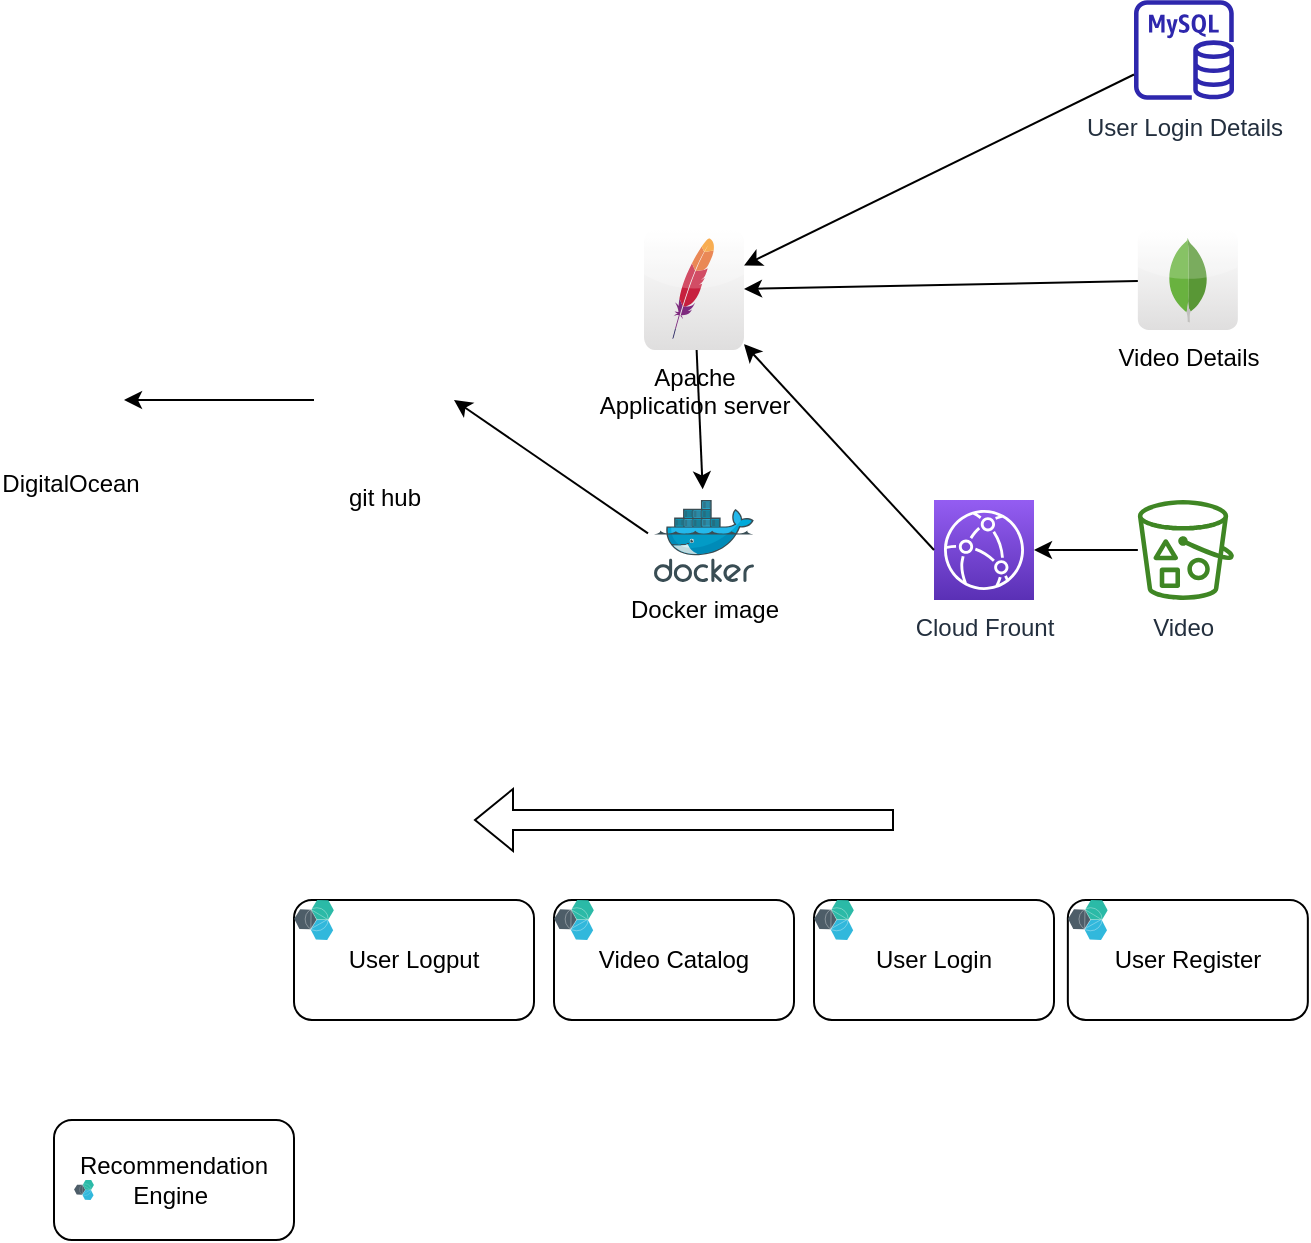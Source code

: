 <mxfile version="20.8.4" type="github">
  <diagram id="x23jb5G1XixdcUlhgKRt" name="Page-1">
    <mxGraphModel dx="1221" dy="668" grid="1" gridSize="10" guides="1" tooltips="1" connect="1" arrows="1" fold="1" page="1" pageScale="1" pageWidth="850" pageHeight="1100" math="0" shadow="0">
      <root>
        <mxCell id="0" />
        <mxCell id="1" parent="0" />
        <mxCell id="mV4v1Z0qtpCsgCYYpxog-8" value="" style="edgeStyle=orthogonalEdgeStyle;rounded=0;orthogonalLoop=1;jettySize=auto;html=1;" parent="1" source="mV4v1Z0qtpCsgCYYpxog-1" target="mV4v1Z0qtpCsgCYYpxog-2" edge="1">
          <mxGeometry relative="1" as="geometry" />
        </mxCell>
        <mxCell id="mV4v1Z0qtpCsgCYYpxog-1" value="Video&amp;nbsp;" style="sketch=0;outlineConnect=0;fontColor=#232F3E;gradientColor=none;fillColor=#3F8624;strokeColor=none;dashed=0;verticalLabelPosition=bottom;verticalAlign=top;align=center;html=1;fontSize=12;fontStyle=0;aspect=fixed;pointerEvents=1;shape=mxgraph.aws4.bucket_with_objects;" parent="1" vertex="1">
          <mxGeometry x="621.92" y="370" width="48.08" height="50" as="geometry" />
        </mxCell>
        <mxCell id="mV4v1Z0qtpCsgCYYpxog-2" value="Cloud Frount" style="sketch=0;points=[[0,0,0],[0.25,0,0],[0.5,0,0],[0.75,0,0],[1,0,0],[0,1,0],[0.25,1,0],[0.5,1,0],[0.75,1,0],[1,1,0],[0,0.25,0],[0,0.5,0],[0,0.75,0],[1,0.25,0],[1,0.5,0],[1,0.75,0]];outlineConnect=0;fontColor=#232F3E;gradientColor=#945DF2;gradientDirection=north;fillColor=#5A30B5;strokeColor=#ffffff;dashed=0;verticalLabelPosition=bottom;verticalAlign=top;align=center;html=1;fontSize=12;fontStyle=0;aspect=fixed;shape=mxgraph.aws4.resourceIcon;resIcon=mxgraph.aws4.cloudfront;" parent="1" vertex="1">
          <mxGeometry x="520" y="370" width="50" height="50" as="geometry" />
        </mxCell>
        <mxCell id="mV4v1Z0qtpCsgCYYpxog-3" value="User Login Details" style="sketch=0;outlineConnect=0;fontColor=#232F3E;gradientColor=none;fillColor=#2E27AD;strokeColor=none;dashed=0;verticalLabelPosition=bottom;verticalAlign=top;align=center;html=1;fontSize=12;fontStyle=0;aspect=fixed;pointerEvents=1;shape=mxgraph.aws4.rds_mysql_instance;" parent="1" vertex="1">
          <mxGeometry x="620" y="120" width="50" height="50" as="geometry" />
        </mxCell>
        <mxCell id="mV4v1Z0qtpCsgCYYpxog-4" value="Video Details" style="dashed=0;outlineConnect=0;html=1;align=center;labelPosition=center;verticalLabelPosition=bottom;verticalAlign=top;shape=mxgraph.webicons.mongodb;gradientColor=#DFDEDE" parent="1" vertex="1">
          <mxGeometry x="621.92" y="235" width="50" height="50" as="geometry" />
        </mxCell>
        <mxCell id="mV4v1Z0qtpCsgCYYpxog-5" value="Apache &lt;br&gt;Application server" style="dashed=0;outlineConnect=0;html=1;align=center;labelPosition=center;verticalLabelPosition=bottom;verticalAlign=top;shape=mxgraph.webicons.apache;gradientColor=#DFDEDE" parent="1" vertex="1">
          <mxGeometry x="375" y="235" width="50" height="60" as="geometry" />
        </mxCell>
        <mxCell id="mV4v1Z0qtpCsgCYYpxog-6" style="edgeStyle=orthogonalEdgeStyle;rounded=0;orthogonalLoop=1;jettySize=auto;html=1;exitX=0.5;exitY=1;exitDx=0;exitDy=0;exitPerimeter=0;" parent="1" source="mV4v1Z0qtpCsgCYYpxog-2" target="mV4v1Z0qtpCsgCYYpxog-2" edge="1">
          <mxGeometry relative="1" as="geometry" />
        </mxCell>
        <mxCell id="mV4v1Z0qtpCsgCYYpxog-10" value="" style="endArrow=classic;html=1;rounded=0;" parent="1" source="mV4v1Z0qtpCsgCYYpxog-4" target="mV4v1Z0qtpCsgCYYpxog-5" edge="1">
          <mxGeometry width="50" height="50" relative="1" as="geometry">
            <mxPoint x="400" y="370" as="sourcePoint" />
            <mxPoint x="450" y="320" as="targetPoint" />
          </mxGeometry>
        </mxCell>
        <mxCell id="mV4v1Z0qtpCsgCYYpxog-11" value="" style="endArrow=classic;html=1;rounded=0;" parent="1" source="mV4v1Z0qtpCsgCYYpxog-3" target="mV4v1Z0qtpCsgCYYpxog-5" edge="1">
          <mxGeometry width="50" height="50" relative="1" as="geometry">
            <mxPoint x="400" y="370" as="sourcePoint" />
            <mxPoint x="450" y="320" as="targetPoint" />
          </mxGeometry>
        </mxCell>
        <mxCell id="mV4v1Z0qtpCsgCYYpxog-12" value="" style="endArrow=classic;html=1;rounded=0;exitX=0;exitY=0.5;exitDx=0;exitDy=0;exitPerimeter=0;" parent="1" source="mV4v1Z0qtpCsgCYYpxog-2" target="mV4v1Z0qtpCsgCYYpxog-5" edge="1">
          <mxGeometry width="50" height="50" relative="1" as="geometry">
            <mxPoint x="400" y="370" as="sourcePoint" />
            <mxPoint x="450" y="320" as="targetPoint" />
          </mxGeometry>
        </mxCell>
        <mxCell id="mV4v1Z0qtpCsgCYYpxog-14" value="" style="shape=image;html=1;verticalAlign=top;verticalLabelPosition=bottom;labelBackgroundColor=#ffffff;imageAspect=0;aspect=fixed;image=https://cdn1.iconfinder.com/data/icons/hawcons/32/699096-icon-21-file-php-128.png" parent="1" vertex="1">
          <mxGeometry x="350" y="235" width="40" height="40" as="geometry" />
        </mxCell>
        <mxCell id="mV4v1Z0qtpCsgCYYpxog-15" value="Docker image" style="sketch=0;aspect=fixed;html=1;points=[];align=center;image;fontSize=12;image=img/lib/mscae/Docker.svg;" parent="1" vertex="1">
          <mxGeometry x="380" y="370" width="50" height="41" as="geometry" />
        </mxCell>
        <mxCell id="mV4v1Z0qtpCsgCYYpxog-21" value="" style="edgeStyle=orthogonalEdgeStyle;rounded=0;orthogonalLoop=1;jettySize=auto;html=1;" parent="1" source="mV4v1Z0qtpCsgCYYpxog-17" target="mV4v1Z0qtpCsgCYYpxog-20" edge="1">
          <mxGeometry relative="1" as="geometry" />
        </mxCell>
        <mxCell id="mV4v1Z0qtpCsgCYYpxog-17" value="git hub" style="shape=image;html=1;verticalAlign=top;verticalLabelPosition=bottom;labelBackgroundColor=#ffffff;imageAspect=0;aspect=fixed;image=https://cdn1.iconfinder.com/data/icons/picons-social/57/github-128.png" parent="1" vertex="1">
          <mxGeometry x="210" y="285" width="70" height="70" as="geometry" />
        </mxCell>
        <mxCell id="mV4v1Z0qtpCsgCYYpxog-18" value="" style="endArrow=classic;html=1;rounded=0;entryX=1;entryY=0.5;entryDx=0;entryDy=0;exitX=-0.06;exitY=0.407;exitDx=0;exitDy=0;exitPerimeter=0;" parent="1" source="mV4v1Z0qtpCsgCYYpxog-15" target="mV4v1Z0qtpCsgCYYpxog-17" edge="1">
          <mxGeometry width="50" height="50" relative="1" as="geometry">
            <mxPoint x="400" y="370" as="sourcePoint" />
            <mxPoint x="450" y="320" as="targetPoint" />
          </mxGeometry>
        </mxCell>
        <mxCell id="mV4v1Z0qtpCsgCYYpxog-19" value="" style="endArrow=classic;html=1;rounded=0;entryX=0.487;entryY=-0.13;entryDx=0;entryDy=0;entryPerimeter=0;" parent="1" source="mV4v1Z0qtpCsgCYYpxog-5" target="mV4v1Z0qtpCsgCYYpxog-15" edge="1">
          <mxGeometry width="50" height="50" relative="1" as="geometry">
            <mxPoint x="400" y="370" as="sourcePoint" />
            <mxPoint x="450" y="320" as="targetPoint" />
          </mxGeometry>
        </mxCell>
        <mxCell id="mV4v1Z0qtpCsgCYYpxog-20" value="DigitalOcean" style="shape=image;html=1;verticalAlign=top;verticalLabelPosition=bottom;labelBackgroundColor=#ffffff;imageAspect=0;aspect=fixed;image=https://cdn2.iconfinder.com/data/icons/css-vol-1/24/digitalocean-128.png" parent="1" vertex="1">
          <mxGeometry x="60" y="292.5" width="55" height="55" as="geometry" />
        </mxCell>
        <mxCell id="dyZNxxUk960gbLI7X8KU-1" value="" style="shape=flexArrow;endArrow=classic;html=1;rounded=0;" parent="1" edge="1">
          <mxGeometry width="50" height="50" relative="1" as="geometry">
            <mxPoint x="500" y="530" as="sourcePoint" />
            <mxPoint x="290" y="530" as="targetPoint" />
          </mxGeometry>
        </mxCell>
        <mxCell id="dyZNxxUk960gbLI7X8KU-2" value="User Register" style="rounded=1;whiteSpace=wrap;html=1;" parent="1" vertex="1">
          <mxGeometry x="586.92" y="570" width="120" height="60" as="geometry" />
        </mxCell>
        <mxCell id="dyZNxxUk960gbLI7X8KU-3" value="User Login" style="rounded=1;whiteSpace=wrap;html=1;" parent="1" vertex="1">
          <mxGeometry x="460" y="570" width="120" height="60" as="geometry" />
        </mxCell>
        <mxCell id="dyZNxxUk960gbLI7X8KU-4" value="User Logput" style="rounded=1;whiteSpace=wrap;html=1;" parent="1" vertex="1">
          <mxGeometry x="200" y="570" width="120" height="60" as="geometry" />
        </mxCell>
        <mxCell id="dyZNxxUk960gbLI7X8KU-5" value="Video Catalog" style="rounded=1;whiteSpace=wrap;html=1;" parent="1" vertex="1">
          <mxGeometry x="330" y="570" width="120" height="60" as="geometry" />
        </mxCell>
        <mxCell id="dyZNxxUk960gbLI7X8KU-6" value="" style="aspect=fixed;perimeter=ellipsePerimeter;html=1;align=center;shadow=0;dashed=0;fontColor=#4277BB;labelBackgroundColor=#ffffff;fontSize=12;spacingTop=3;image;image=img/lib/ibm/miscellaneous/microservices_application.svg;" parent="1" vertex="1">
          <mxGeometry x="200" y="570" width="20" height="20" as="geometry" />
        </mxCell>
        <mxCell id="dyZNxxUk960gbLI7X8KU-7" value="" style="aspect=fixed;perimeter=ellipsePerimeter;html=1;align=center;shadow=0;dashed=0;fontColor=#4277BB;labelBackgroundColor=#ffffff;fontSize=12;spacingTop=3;image;image=img/lib/ibm/miscellaneous/microservices_application.svg;" parent="1" vertex="1">
          <mxGeometry x="330" y="570" width="20" height="20" as="geometry" />
        </mxCell>
        <mxCell id="dyZNxxUk960gbLI7X8KU-8" value="" style="aspect=fixed;perimeter=ellipsePerimeter;html=1;align=center;shadow=0;dashed=0;fontColor=#4277BB;labelBackgroundColor=#ffffff;fontSize=12;spacingTop=3;image;image=img/lib/ibm/miscellaneous/microservices_application.svg;" parent="1" vertex="1">
          <mxGeometry x="460" y="570" width="20" height="20" as="geometry" />
        </mxCell>
        <mxCell id="dyZNxxUk960gbLI7X8KU-9" value="" style="aspect=fixed;perimeter=ellipsePerimeter;html=1;align=center;shadow=0;dashed=0;fontColor=#4277BB;labelBackgroundColor=#ffffff;fontSize=12;spacingTop=3;image;image=img/lib/ibm/miscellaneous/microservices_application.svg;" parent="1" vertex="1">
          <mxGeometry x="586.92" y="570" width="20" height="20" as="geometry" />
        </mxCell>
        <mxCell id="ZqXU0zCJA0pTecQzmdmD-1" value="Recommendation Engine&amp;nbsp;" style="rounded=1;whiteSpace=wrap;html=1;" vertex="1" parent="1">
          <mxGeometry x="80.0" y="680" width="120" height="60" as="geometry" />
        </mxCell>
        <mxCell id="ZqXU0zCJA0pTecQzmdmD-2" value="" style="aspect=fixed;perimeter=ellipsePerimeter;html=1;align=center;shadow=0;dashed=0;fontColor=#4277BB;labelBackgroundColor=#ffffff;fontSize=12;spacingTop=3;image;image=img/lib/ibm/miscellaneous/microservices_application.svg;" vertex="1" parent="1">
          <mxGeometry x="90" y="710" width="10" height="10" as="geometry" />
        </mxCell>
      </root>
    </mxGraphModel>
  </diagram>
</mxfile>

